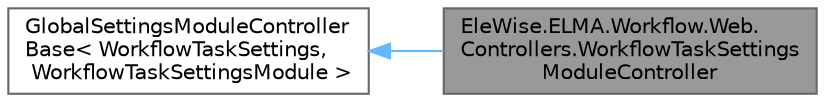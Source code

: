 digraph "EleWise.ELMA.Workflow.Web.Controllers.WorkflowTaskSettingsModuleController"
{
 // LATEX_PDF_SIZE
  bgcolor="transparent";
  edge [fontname=Helvetica,fontsize=10,labelfontname=Helvetica,labelfontsize=10];
  node [fontname=Helvetica,fontsize=10,shape=box,height=0.2,width=0.4];
  rankdir="LR";
  Node1 [id="Node000001",label="EleWise.ELMA.Workflow.Web.\lControllers.WorkflowTaskSettings\lModuleController",height=0.2,width=0.4,color="gray40", fillcolor="grey60", style="filled", fontcolor="black",tooltip=" "];
  Node2 -> Node1 [id="edge1_Node000001_Node000002",dir="back",color="steelblue1",style="solid",tooltip=" "];
  Node2 [id="Node000002",label="GlobalSettingsModuleController\lBase\< WorkflowTaskSettings,\l WorkflowTaskSettingsModule \>",height=0.2,width=0.4,color="gray40", fillcolor="white", style="filled",tooltip=" "];
}
